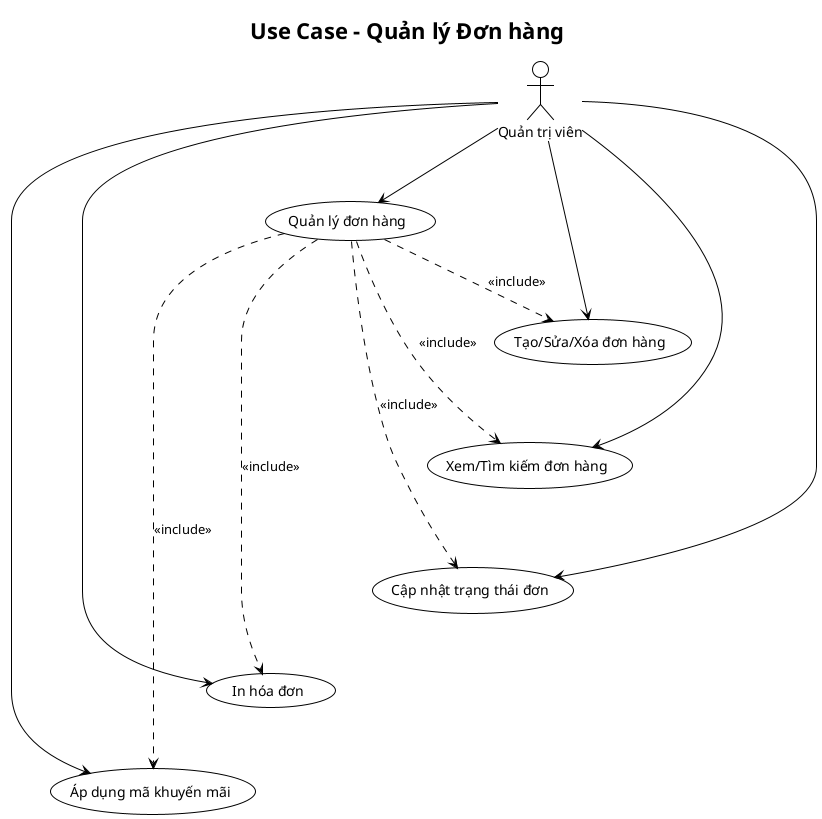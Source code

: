 @startuml
!theme plain
skinparam direction top to bottom
skinparam actorStyle rectangle
skinparam usecaseStyle rectangle

title Use Case - Quản lý Đơn hàng

actor "Quản trị viên" as Admin

usecase "Quản lý đơn hàng" as UC4
usecase "Tạo/Sửa/Xóa đơn hàng" as UC4_1
usecase "Xem/Tìm kiếm đơn hàng" as UC4_2
usecase "Cập nhật trạng thái đơn" as UC4_3
usecase "In hóa đơn" as UC4_4
usecase "Áp dụng mã khuyến mãi" as UC4_5

Admin --> UC4
Admin --> UC4_1
Admin --> UC4_2
Admin --> UC4_3
Admin --> UC4_4
Admin --> UC4_5

UC4 ..> UC4_1 : <<include>>
UC4 ..> UC4_2 : <<include>>
UC4 ..> UC4_3 : <<include>>
UC4 ..> UC4_4 : <<include>>
UC4 ..> UC4_5 : <<include>>

UC4_1 -[hidden]-> UC4_2
UC4_2 -[hidden]-> UC4_3
UC4_3 -[hidden]-> UC4_4
UC4_4 -[hidden]-> UC4_5

@enduml
